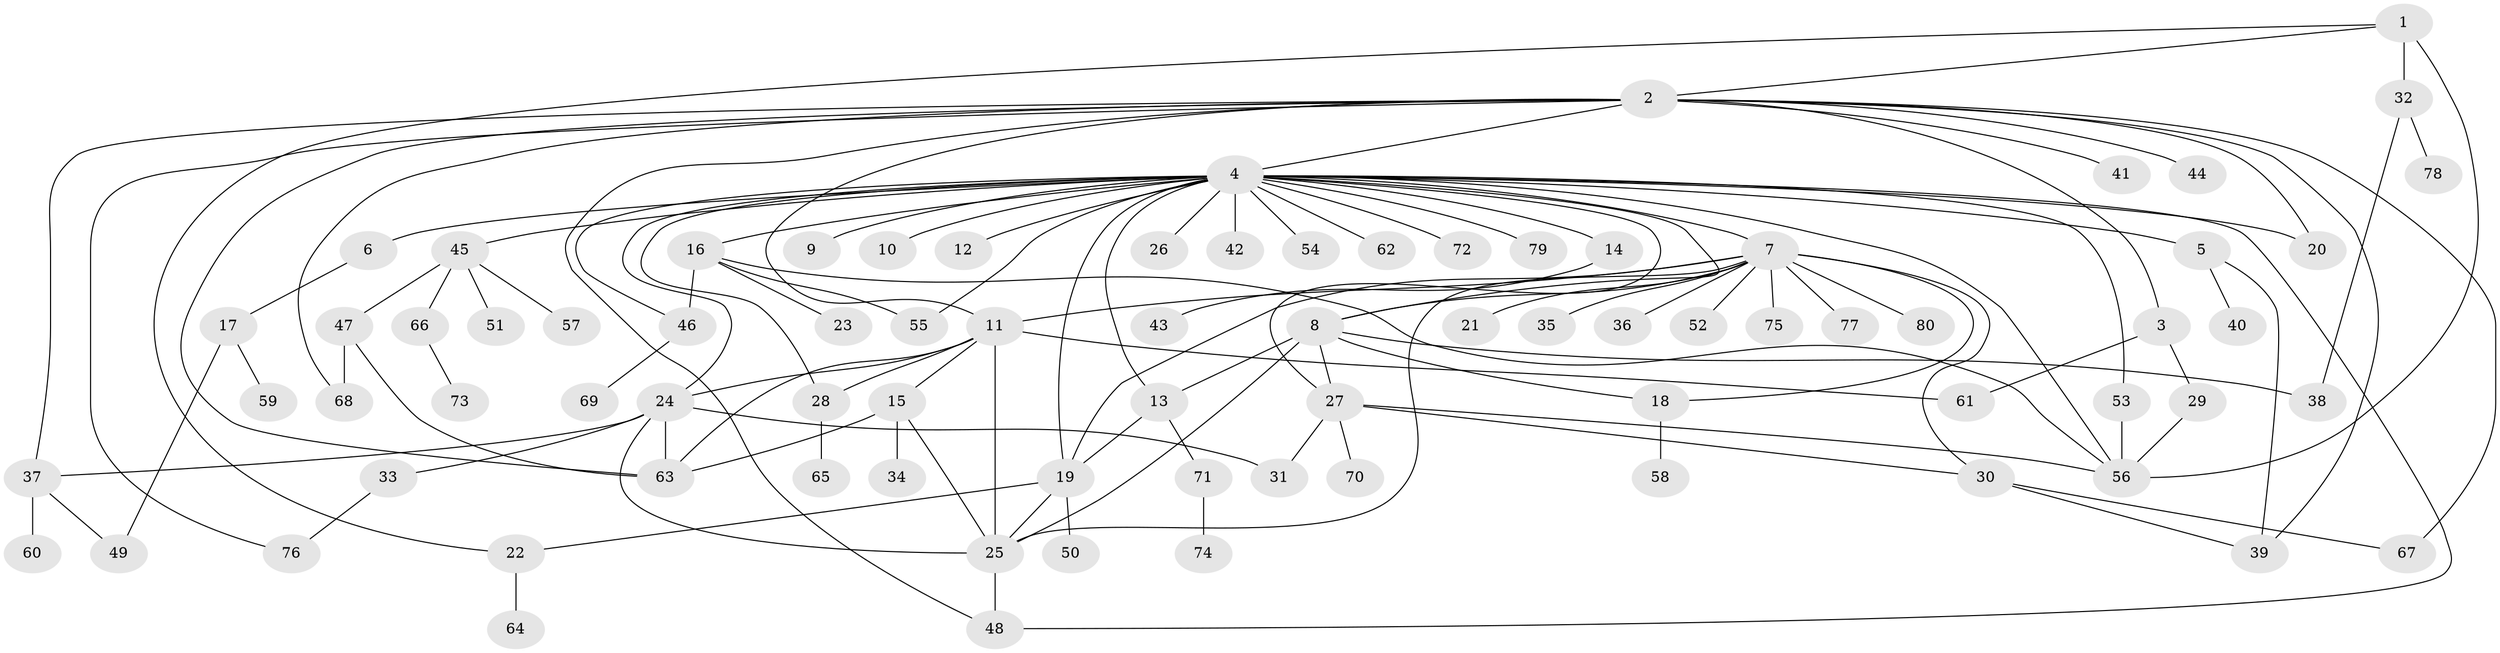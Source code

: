// original degree distribution, {6: 0.03787878787878788, 17: 0.007575757575757576, 4: 0.06060606060606061, 34: 0.007575757575757576, 3: 0.1590909090909091, 15: 0.007575757575757576, 13: 0.007575757575757576, 1: 0.4772727272727273, 14: 0.007575757575757576, 2: 0.19696969696969696, 8: 0.007575757575757576, 7: 0.007575757575757576, 5: 0.015151515151515152}
// Generated by graph-tools (version 1.1) at 2025/50/03/04/25 22:50:38]
// undirected, 80 vertices, 119 edges
graph export_dot {
  node [color=gray90,style=filled];
  1;
  2;
  3;
  4;
  5;
  6;
  7;
  8;
  9;
  10;
  11;
  12;
  13;
  14;
  15;
  16;
  17;
  18;
  19;
  20;
  21;
  22;
  23;
  24;
  25;
  26;
  27;
  28;
  29;
  30;
  31;
  32;
  33;
  34;
  35;
  36;
  37;
  38;
  39;
  40;
  41;
  42;
  43;
  44;
  45;
  46;
  47;
  48;
  49;
  50;
  51;
  52;
  53;
  54;
  55;
  56;
  57;
  58;
  59;
  60;
  61;
  62;
  63;
  64;
  65;
  66;
  67;
  68;
  69;
  70;
  71;
  72;
  73;
  74;
  75;
  76;
  77;
  78;
  79;
  80;
  1 -- 2 [weight=1.0];
  1 -- 22 [weight=1.0];
  1 -- 32 [weight=1.0];
  1 -- 56 [weight=2.0];
  2 -- 3 [weight=1.0];
  2 -- 4 [weight=1.0];
  2 -- 11 [weight=1.0];
  2 -- 20 [weight=1.0];
  2 -- 37 [weight=1.0];
  2 -- 39 [weight=1.0];
  2 -- 41 [weight=1.0];
  2 -- 44 [weight=1.0];
  2 -- 48 [weight=1.0];
  2 -- 63 [weight=1.0];
  2 -- 67 [weight=1.0];
  2 -- 68 [weight=1.0];
  2 -- 76 [weight=1.0];
  3 -- 29 [weight=1.0];
  3 -- 61 [weight=1.0];
  4 -- 5 [weight=1.0];
  4 -- 6 [weight=1.0];
  4 -- 7 [weight=1.0];
  4 -- 8 [weight=1.0];
  4 -- 9 [weight=1.0];
  4 -- 10 [weight=1.0];
  4 -- 12 [weight=1.0];
  4 -- 13 [weight=3.0];
  4 -- 14 [weight=1.0];
  4 -- 16 [weight=1.0];
  4 -- 19 [weight=1.0];
  4 -- 20 [weight=2.0];
  4 -- 24 [weight=1.0];
  4 -- 26 [weight=1.0];
  4 -- 27 [weight=1.0];
  4 -- 28 [weight=1.0];
  4 -- 42 [weight=1.0];
  4 -- 45 [weight=1.0];
  4 -- 46 [weight=1.0];
  4 -- 48 [weight=1.0];
  4 -- 53 [weight=1.0];
  4 -- 54 [weight=1.0];
  4 -- 55 [weight=1.0];
  4 -- 56 [weight=1.0];
  4 -- 62 [weight=1.0];
  4 -- 72 [weight=1.0];
  4 -- 79 [weight=1.0];
  5 -- 39 [weight=1.0];
  5 -- 40 [weight=1.0];
  6 -- 17 [weight=1.0];
  7 -- 8 [weight=1.0];
  7 -- 11 [weight=1.0];
  7 -- 18 [weight=1.0];
  7 -- 19 [weight=1.0];
  7 -- 21 [weight=1.0];
  7 -- 25 [weight=1.0];
  7 -- 30 [weight=1.0];
  7 -- 35 [weight=1.0];
  7 -- 36 [weight=1.0];
  7 -- 52 [weight=1.0];
  7 -- 75 [weight=1.0];
  7 -- 77 [weight=1.0];
  7 -- 80 [weight=1.0];
  8 -- 13 [weight=5.0];
  8 -- 18 [weight=1.0];
  8 -- 25 [weight=2.0];
  8 -- 27 [weight=1.0];
  8 -- 38 [weight=1.0];
  11 -- 15 [weight=1.0];
  11 -- 24 [weight=1.0];
  11 -- 25 [weight=6.0];
  11 -- 28 [weight=1.0];
  11 -- 61 [weight=1.0];
  11 -- 63 [weight=1.0];
  13 -- 19 [weight=1.0];
  13 -- 71 [weight=1.0];
  14 -- 43 [weight=1.0];
  15 -- 25 [weight=1.0];
  15 -- 34 [weight=1.0];
  15 -- 63 [weight=2.0];
  16 -- 23 [weight=1.0];
  16 -- 46 [weight=1.0];
  16 -- 55 [weight=1.0];
  16 -- 56 [weight=1.0];
  17 -- 49 [weight=1.0];
  17 -- 59 [weight=1.0];
  18 -- 58 [weight=1.0];
  19 -- 22 [weight=1.0];
  19 -- 25 [weight=1.0];
  19 -- 50 [weight=1.0];
  22 -- 64 [weight=1.0];
  24 -- 25 [weight=1.0];
  24 -- 31 [weight=1.0];
  24 -- 33 [weight=1.0];
  24 -- 37 [weight=1.0];
  24 -- 63 [weight=1.0];
  25 -- 48 [weight=1.0];
  27 -- 30 [weight=1.0];
  27 -- 31 [weight=1.0];
  27 -- 56 [weight=1.0];
  27 -- 70 [weight=1.0];
  28 -- 65 [weight=1.0];
  29 -- 56 [weight=1.0];
  30 -- 39 [weight=1.0];
  30 -- 67 [weight=1.0];
  32 -- 38 [weight=1.0];
  32 -- 78 [weight=1.0];
  33 -- 76 [weight=1.0];
  37 -- 49 [weight=1.0];
  37 -- 60 [weight=1.0];
  45 -- 47 [weight=1.0];
  45 -- 51 [weight=1.0];
  45 -- 57 [weight=1.0];
  45 -- 66 [weight=1.0];
  46 -- 69 [weight=1.0];
  47 -- 63 [weight=1.0];
  47 -- 68 [weight=1.0];
  53 -- 56 [weight=1.0];
  66 -- 73 [weight=1.0];
  71 -- 74 [weight=1.0];
}
